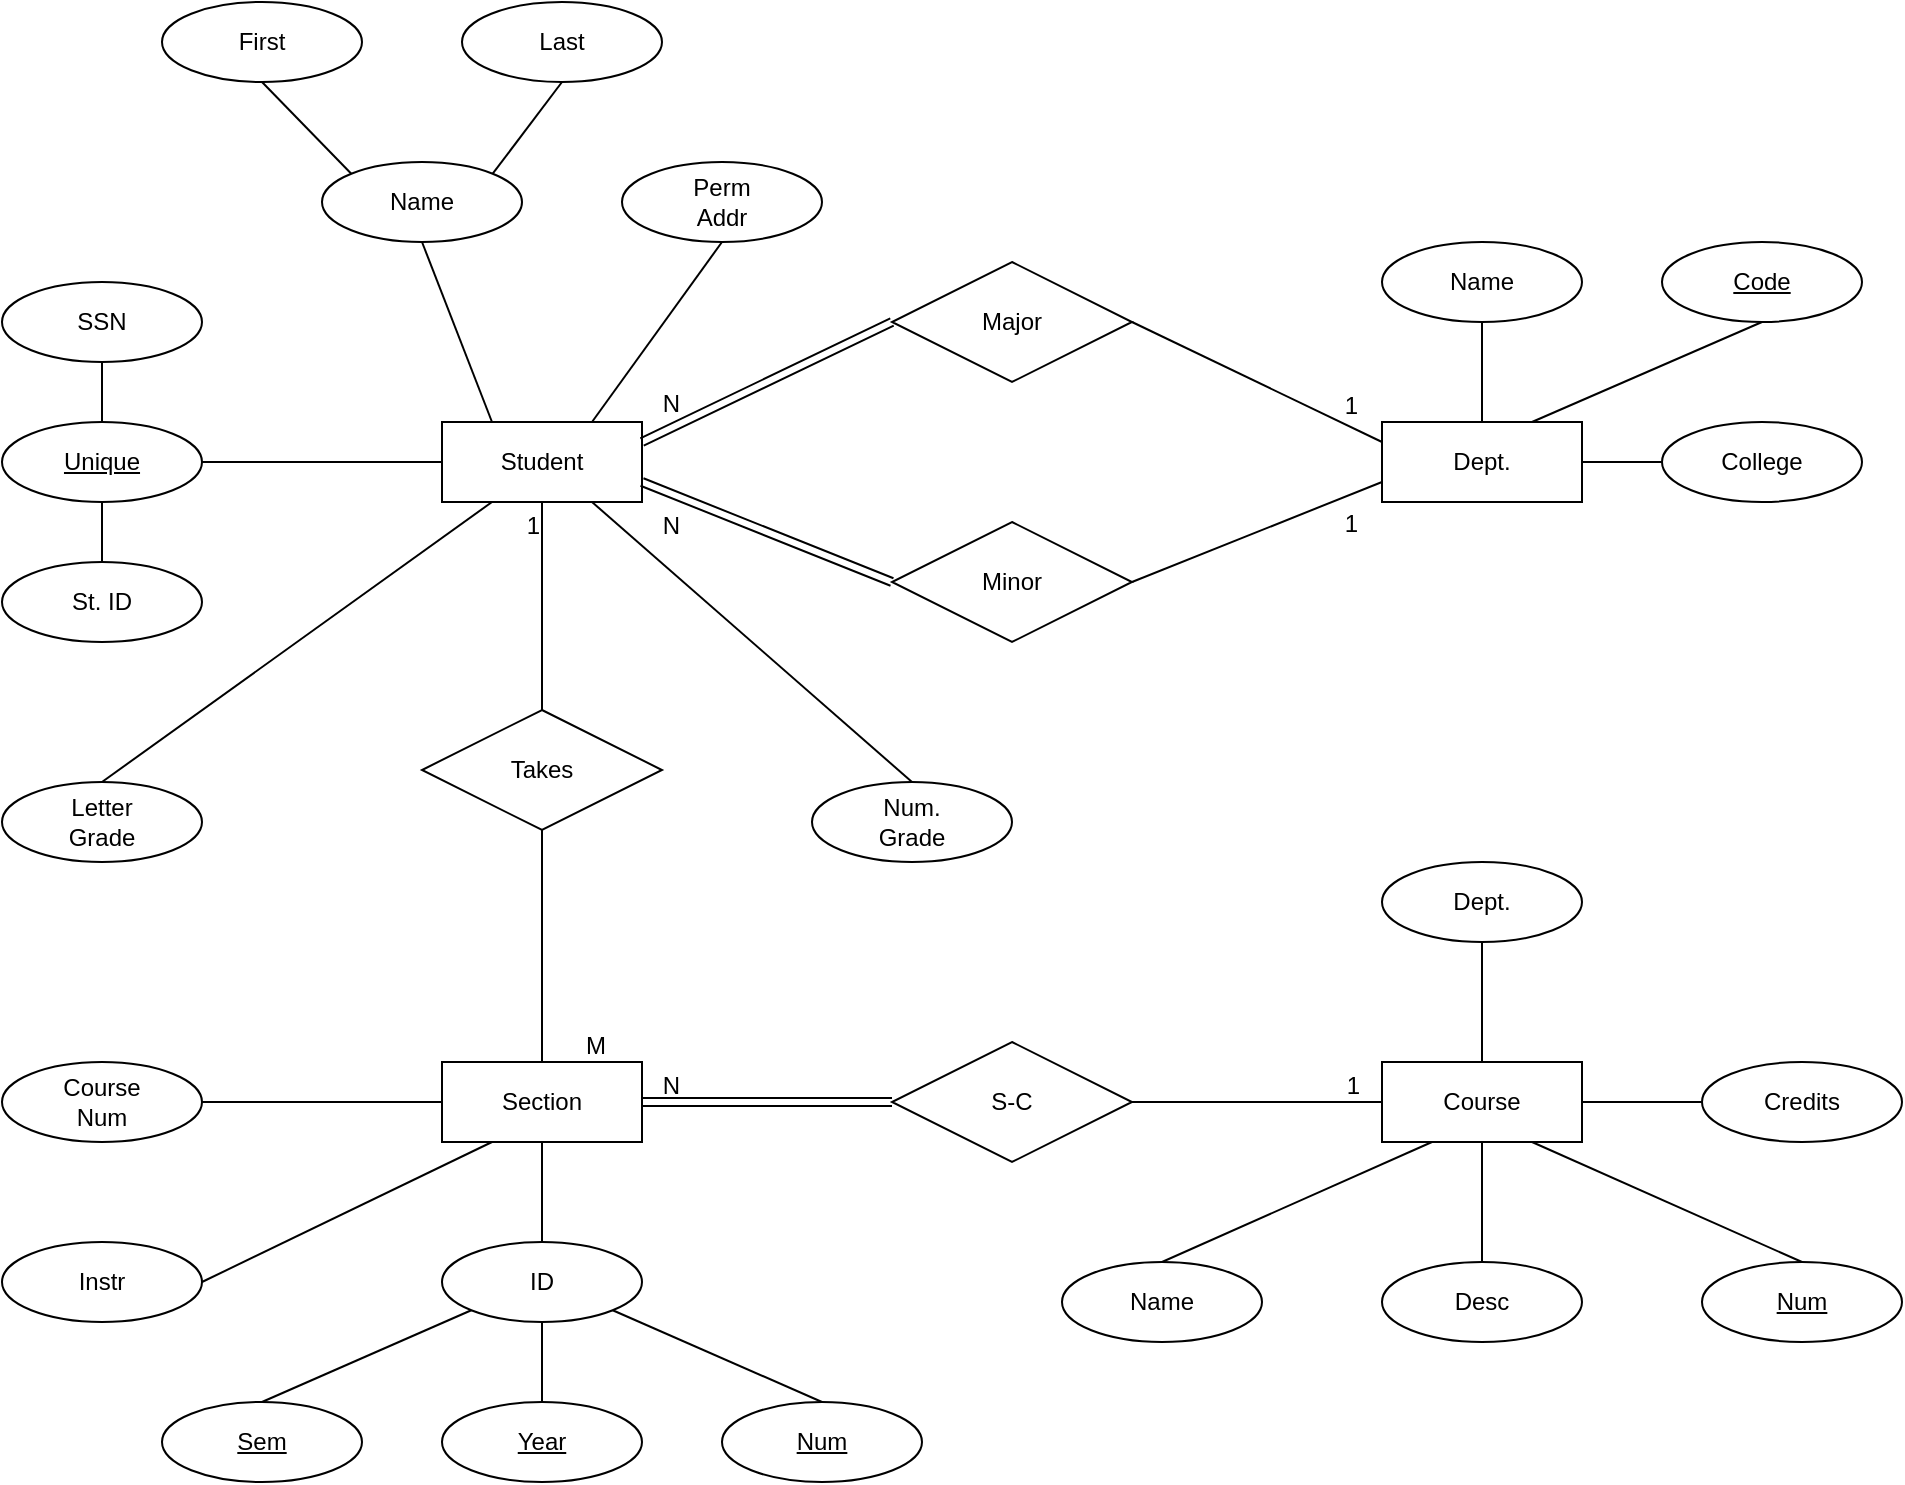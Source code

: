 <mxfile version="26.0.9">
  <diagram name="第 1 页" id="Ck3an-tRXkxyLC-gGkSE">
    <mxGraphModel dx="1434" dy="854" grid="1" gridSize="10" guides="1" tooltips="1" connect="1" arrows="1" fold="1" page="1" pageScale="1" pageWidth="1169" pageHeight="827" math="0" shadow="0">
      <root>
        <mxCell id="0" />
        <mxCell id="1" parent="0" />
        <mxCell id="hVLqu5mYyg4lpp5ys5A4-12" value="Major" style="shape=rhombus;perimeter=rhombusPerimeter;whiteSpace=wrap;html=1;align=center;" parent="1" vertex="1">
          <mxGeometry x="525" y="160" width="120" height="60" as="geometry" />
        </mxCell>
        <mxCell id="hVLqu5mYyg4lpp5ys5A4-13" value="Minor" style="shape=rhombus;perimeter=rhombusPerimeter;whiteSpace=wrap;html=1;align=center;" parent="1" vertex="1">
          <mxGeometry x="525" y="290" width="120" height="60" as="geometry" />
        </mxCell>
        <mxCell id="hVLqu5mYyg4lpp5ys5A4-14" value="Dept." style="whiteSpace=wrap;html=1;align=center;" parent="1" vertex="1">
          <mxGeometry x="770" y="240" width="100" height="40" as="geometry" />
        </mxCell>
        <mxCell id="hVLqu5mYyg4lpp5ys5A4-15" value="Name" style="ellipse;whiteSpace=wrap;html=1;align=center;" parent="1" vertex="1">
          <mxGeometry x="770" y="150" width="100" height="40" as="geometry" />
        </mxCell>
        <mxCell id="hVLqu5mYyg4lpp5ys5A4-16" value="&lt;u&gt;Code&lt;/u&gt;" style="ellipse;whiteSpace=wrap;html=1;align=center;" parent="1" vertex="1">
          <mxGeometry x="910" y="150" width="100" height="40" as="geometry" />
        </mxCell>
        <mxCell id="hVLqu5mYyg4lpp5ys5A4-17" value="College" style="ellipse;whiteSpace=wrap;html=1;align=center;" parent="1" vertex="1">
          <mxGeometry x="910" y="240" width="100" height="40" as="geometry" />
        </mxCell>
        <mxCell id="hVLqu5mYyg4lpp5ys5A4-30" value="Student" style="whiteSpace=wrap;html=1;align=center;" parent="1" vertex="1">
          <mxGeometry x="300" y="240" width="100" height="40" as="geometry" />
        </mxCell>
        <mxCell id="hVLqu5mYyg4lpp5ys5A4-31" value="Takes" style="shape=rhombus;perimeter=rhombusPerimeter;whiteSpace=wrap;html=1;align=center;" parent="1" vertex="1">
          <mxGeometry x="290" y="384" width="120" height="60" as="geometry" />
        </mxCell>
        <mxCell id="hVLqu5mYyg4lpp5ys5A4-32" value="Section" style="whiteSpace=wrap;html=1;align=center;" parent="1" vertex="1">
          <mxGeometry x="300" y="560" width="100" height="40" as="geometry" />
        </mxCell>
        <mxCell id="hVLqu5mYyg4lpp5ys5A4-33" value="S-C" style="shape=rhombus;perimeter=rhombusPerimeter;whiteSpace=wrap;html=1;align=center;" parent="1" vertex="1">
          <mxGeometry x="525" y="550" width="120" height="60" as="geometry" />
        </mxCell>
        <mxCell id="hVLqu5mYyg4lpp5ys5A4-34" value="Course" style="whiteSpace=wrap;html=1;align=center;" parent="1" vertex="1">
          <mxGeometry x="770" y="560" width="100" height="40" as="geometry" />
        </mxCell>
        <mxCell id="hVLqu5mYyg4lpp5ys5A4-38" value="" style="endArrow=none;html=1;rounded=0;exitX=1;exitY=0.5;exitDx=0;exitDy=0;entryX=0;entryY=0.5;entryDx=0;entryDy=0;" parent="1" source="hVLqu5mYyg4lpp5ys5A4-14" target="hVLqu5mYyg4lpp5ys5A4-17" edge="1">
          <mxGeometry relative="1" as="geometry">
            <mxPoint x="880" y="360" as="sourcePoint" />
            <mxPoint x="1040" y="360" as="targetPoint" />
          </mxGeometry>
        </mxCell>
        <mxCell id="hVLqu5mYyg4lpp5ys5A4-39" value="" style="endArrow=none;html=1;rounded=0;exitX=0.75;exitY=0;exitDx=0;exitDy=0;entryX=0.5;entryY=1;entryDx=0;entryDy=0;" parent="1" source="hVLqu5mYyg4lpp5ys5A4-14" target="hVLqu5mYyg4lpp5ys5A4-16" edge="1">
          <mxGeometry relative="1" as="geometry">
            <mxPoint x="490" y="440" as="sourcePoint" />
            <mxPoint x="650" y="440" as="targetPoint" />
          </mxGeometry>
        </mxCell>
        <mxCell id="hVLqu5mYyg4lpp5ys5A4-40" value="" style="endArrow=none;html=1;rounded=0;exitX=0.5;exitY=1;exitDx=0;exitDy=0;entryX=0.5;entryY=0;entryDx=0;entryDy=0;" parent="1" source="hVLqu5mYyg4lpp5ys5A4-15" target="hVLqu5mYyg4lpp5ys5A4-14" edge="1">
          <mxGeometry relative="1" as="geometry">
            <mxPoint x="490" y="440" as="sourcePoint" />
            <mxPoint x="650" y="440" as="targetPoint" />
          </mxGeometry>
        </mxCell>
        <mxCell id="hVLqu5mYyg4lpp5ys5A4-41" value="" style="endArrow=none;html=1;rounded=0;exitX=1;exitY=0.5;exitDx=0;exitDy=0;entryX=0;entryY=0.25;entryDx=0;entryDy=0;" parent="1" source="hVLqu5mYyg4lpp5ys5A4-12" target="hVLqu5mYyg4lpp5ys5A4-14" edge="1">
          <mxGeometry relative="1" as="geometry">
            <mxPoint x="490" y="440" as="sourcePoint" />
            <mxPoint x="650" y="440" as="targetPoint" />
          </mxGeometry>
        </mxCell>
        <mxCell id="hVLqu5mYyg4lpp5ys5A4-42" value="1" style="resizable=0;html=1;whiteSpace=wrap;align=right;verticalAlign=bottom;" parent="hVLqu5mYyg4lpp5ys5A4-41" connectable="0" vertex="1">
          <mxGeometry x="1" relative="1" as="geometry">
            <mxPoint x="-10" y="50" as="offset" />
          </mxGeometry>
        </mxCell>
        <mxCell id="hVLqu5mYyg4lpp5ys5A4-43" value="" style="endArrow=none;html=1;rounded=0;exitX=1;exitY=0.5;exitDx=0;exitDy=0;entryX=0;entryY=0.75;entryDx=0;entryDy=0;" parent="1" source="hVLqu5mYyg4lpp5ys5A4-13" target="hVLqu5mYyg4lpp5ys5A4-14" edge="1">
          <mxGeometry relative="1" as="geometry">
            <mxPoint x="490" y="440" as="sourcePoint" />
            <mxPoint x="650" y="440" as="targetPoint" />
          </mxGeometry>
        </mxCell>
        <mxCell id="hVLqu5mYyg4lpp5ys5A4-44" value="1" style="resizable=0;html=1;whiteSpace=wrap;align=right;verticalAlign=bottom;" parent="hVLqu5mYyg4lpp5ys5A4-43" connectable="0" vertex="1">
          <mxGeometry x="1" relative="1" as="geometry">
            <mxPoint x="-10" y="-30" as="offset" />
          </mxGeometry>
        </mxCell>
        <mxCell id="hVLqu5mYyg4lpp5ys5A4-45" value="" style="shape=link;html=1;rounded=0;exitX=0;exitY=0.5;exitDx=0;exitDy=0;entryX=1;entryY=0.25;entryDx=0;entryDy=0;" parent="1" source="hVLqu5mYyg4lpp5ys5A4-12" target="hVLqu5mYyg4lpp5ys5A4-30" edge="1">
          <mxGeometry relative="1" as="geometry">
            <mxPoint x="490" y="440" as="sourcePoint" />
            <mxPoint x="650" y="440" as="targetPoint" />
          </mxGeometry>
        </mxCell>
        <mxCell id="hVLqu5mYyg4lpp5ys5A4-46" value="N" style="resizable=0;html=1;whiteSpace=wrap;align=right;verticalAlign=bottom;" parent="hVLqu5mYyg4lpp5ys5A4-45" connectable="0" vertex="1">
          <mxGeometry x="1" relative="1" as="geometry">
            <mxPoint x="20" y="-10" as="offset" />
          </mxGeometry>
        </mxCell>
        <mxCell id="hVLqu5mYyg4lpp5ys5A4-48" value="" style="shape=link;html=1;rounded=0;entryX=1;entryY=0.75;entryDx=0;entryDy=0;exitX=0;exitY=0.5;exitDx=0;exitDy=0;" parent="1" source="hVLqu5mYyg4lpp5ys5A4-13" target="hVLqu5mYyg4lpp5ys5A4-30" edge="1">
          <mxGeometry relative="1" as="geometry">
            <mxPoint x="520" y="320" as="sourcePoint" />
            <mxPoint x="595" y="430" as="targetPoint" />
          </mxGeometry>
        </mxCell>
        <mxCell id="hVLqu5mYyg4lpp5ys5A4-49" value="N" style="resizable=0;html=1;whiteSpace=wrap;align=right;verticalAlign=bottom;" parent="hVLqu5mYyg4lpp5ys5A4-48" connectable="0" vertex="1">
          <mxGeometry x="1" relative="1" as="geometry">
            <mxPoint x="20" y="30" as="offset" />
          </mxGeometry>
        </mxCell>
        <mxCell id="hVLqu5mYyg4lpp5ys5A4-50" value="" style="endArrow=none;html=1;rounded=0;exitX=0.5;exitY=0;exitDx=0;exitDy=0;entryX=0.5;entryY=1;entryDx=0;entryDy=0;" parent="1" source="hVLqu5mYyg4lpp5ys5A4-31" target="hVLqu5mYyg4lpp5ys5A4-30" edge="1">
          <mxGeometry relative="1" as="geometry">
            <mxPoint x="490" y="440" as="sourcePoint" />
            <mxPoint x="650" y="440" as="targetPoint" />
          </mxGeometry>
        </mxCell>
        <mxCell id="hVLqu5mYyg4lpp5ys5A4-51" value="1" style="resizable=0;html=1;whiteSpace=wrap;align=right;verticalAlign=bottom;" parent="hVLqu5mYyg4lpp5ys5A4-50" connectable="0" vertex="1">
          <mxGeometry x="1" relative="1" as="geometry">
            <mxPoint y="20" as="offset" />
          </mxGeometry>
        </mxCell>
        <mxCell id="hVLqu5mYyg4lpp5ys5A4-55" value="" style="endArrow=none;html=1;rounded=0;exitX=0.5;exitY=0;exitDx=0;exitDy=0;entryX=0.5;entryY=1;entryDx=0;entryDy=0;" parent="1" source="hVLqu5mYyg4lpp5ys5A4-32" target="hVLqu5mYyg4lpp5ys5A4-31" edge="1">
          <mxGeometry relative="1" as="geometry">
            <mxPoint x="490" y="440" as="sourcePoint" />
            <mxPoint x="650" y="440" as="targetPoint" />
          </mxGeometry>
        </mxCell>
        <mxCell id="hVLqu5mYyg4lpp5ys5A4-56" value="M" style="resizable=0;html=1;whiteSpace=wrap;align=left;verticalAlign=bottom;" parent="hVLqu5mYyg4lpp5ys5A4-55" connectable="0" vertex="1">
          <mxGeometry x="-1" relative="1" as="geometry">
            <mxPoint x="20" as="offset" />
          </mxGeometry>
        </mxCell>
        <mxCell id="hVLqu5mYyg4lpp5ys5A4-58" value="" style="shape=link;html=1;rounded=0;exitX=0;exitY=0.5;exitDx=0;exitDy=0;entryX=1;entryY=0.5;entryDx=0;entryDy=0;" parent="1" source="hVLqu5mYyg4lpp5ys5A4-33" target="hVLqu5mYyg4lpp5ys5A4-32" edge="1">
          <mxGeometry relative="1" as="geometry">
            <mxPoint x="490" y="440" as="sourcePoint" />
            <mxPoint x="650" y="440" as="targetPoint" />
          </mxGeometry>
        </mxCell>
        <mxCell id="hVLqu5mYyg4lpp5ys5A4-59" value="N" style="resizable=0;html=1;whiteSpace=wrap;align=right;verticalAlign=bottom;" parent="hVLqu5mYyg4lpp5ys5A4-58" connectable="0" vertex="1">
          <mxGeometry x="1" relative="1" as="geometry">
            <mxPoint x="20" as="offset" />
          </mxGeometry>
        </mxCell>
        <mxCell id="hVLqu5mYyg4lpp5ys5A4-60" value="" style="endArrow=none;html=1;rounded=0;exitX=1;exitY=0.5;exitDx=0;exitDy=0;entryX=0;entryY=0.5;entryDx=0;entryDy=0;" parent="1" source="hVLqu5mYyg4lpp5ys5A4-33" target="hVLqu5mYyg4lpp5ys5A4-34" edge="1">
          <mxGeometry relative="1" as="geometry">
            <mxPoint x="490" y="450" as="sourcePoint" />
            <mxPoint x="650" y="450" as="targetPoint" />
          </mxGeometry>
        </mxCell>
        <mxCell id="hVLqu5mYyg4lpp5ys5A4-61" value="1" style="resizable=0;html=1;whiteSpace=wrap;align=right;verticalAlign=bottom;" parent="hVLqu5mYyg4lpp5ys5A4-60" connectable="0" vertex="1">
          <mxGeometry x="1" relative="1" as="geometry">
            <mxPoint x="-10" as="offset" />
          </mxGeometry>
        </mxCell>
        <mxCell id="hVLqu5mYyg4lpp5ys5A4-62" value="Perm&lt;div&gt;Addr&lt;/div&gt;" style="ellipse;whiteSpace=wrap;html=1;align=center;" parent="1" vertex="1">
          <mxGeometry x="390" y="110" width="100" height="40" as="geometry" />
        </mxCell>
        <mxCell id="hVLqu5mYyg4lpp5ys5A4-63" value="Name" style="ellipse;whiteSpace=wrap;html=1;align=center;" parent="1" vertex="1">
          <mxGeometry x="240" y="110" width="100" height="40" as="geometry" />
        </mxCell>
        <mxCell id="hVLqu5mYyg4lpp5ys5A4-64" value="First" style="ellipse;whiteSpace=wrap;html=1;align=center;" parent="1" vertex="1">
          <mxGeometry x="160" y="30" width="100" height="40" as="geometry" />
        </mxCell>
        <mxCell id="hVLqu5mYyg4lpp5ys5A4-65" value="Last" style="ellipse;whiteSpace=wrap;html=1;align=center;" parent="1" vertex="1">
          <mxGeometry x="310" y="30" width="100" height="40" as="geometry" />
        </mxCell>
        <mxCell id="hVLqu5mYyg4lpp5ys5A4-66" value="&lt;u&gt;Unique&lt;/u&gt;" style="ellipse;whiteSpace=wrap;html=1;align=center;" parent="1" vertex="1">
          <mxGeometry x="80" y="240" width="100" height="40" as="geometry" />
        </mxCell>
        <mxCell id="hVLqu5mYyg4lpp5ys5A4-67" value="SSN" style="ellipse;whiteSpace=wrap;html=1;align=center;" parent="1" vertex="1">
          <mxGeometry x="80" y="170" width="100" height="40" as="geometry" />
        </mxCell>
        <mxCell id="hVLqu5mYyg4lpp5ys5A4-68" value="St. ID" style="ellipse;whiteSpace=wrap;html=1;align=center;" parent="1" vertex="1">
          <mxGeometry x="80" y="310" width="100" height="40" as="geometry" />
        </mxCell>
        <mxCell id="hVLqu5mYyg4lpp5ys5A4-69" value="Letter&lt;br&gt;Grade" style="ellipse;whiteSpace=wrap;html=1;align=center;" parent="1" vertex="1">
          <mxGeometry x="80" y="420" width="100" height="40" as="geometry" />
        </mxCell>
        <mxCell id="hVLqu5mYyg4lpp5ys5A4-70" value="Num.&lt;br&gt;Grade" style="ellipse;whiteSpace=wrap;html=1;align=center;" parent="1" vertex="1">
          <mxGeometry x="485" y="420" width="100" height="40" as="geometry" />
        </mxCell>
        <mxCell id="hVLqu5mYyg4lpp5ys5A4-71" value="" style="endArrow=none;html=1;rounded=0;exitX=0.75;exitY=0;exitDx=0;exitDy=0;entryX=0.5;entryY=1;entryDx=0;entryDy=0;" parent="1" source="hVLqu5mYyg4lpp5ys5A4-30" target="hVLqu5mYyg4lpp5ys5A4-62" edge="1">
          <mxGeometry relative="1" as="geometry">
            <mxPoint x="490" y="270" as="sourcePoint" />
            <mxPoint x="650" y="270" as="targetPoint" />
          </mxGeometry>
        </mxCell>
        <mxCell id="hVLqu5mYyg4lpp5ys5A4-72" value="" style="endArrow=none;html=1;rounded=0;exitX=0.25;exitY=0;exitDx=0;exitDy=0;entryX=0.5;entryY=1;entryDx=0;entryDy=0;" parent="1" source="hVLqu5mYyg4lpp5ys5A4-30" target="hVLqu5mYyg4lpp5ys5A4-63" edge="1">
          <mxGeometry relative="1" as="geometry">
            <mxPoint x="490" y="270" as="sourcePoint" />
            <mxPoint x="650" y="270" as="targetPoint" />
          </mxGeometry>
        </mxCell>
        <mxCell id="hVLqu5mYyg4lpp5ys5A4-73" value="" style="endArrow=none;html=1;rounded=0;exitX=1;exitY=0;exitDx=0;exitDy=0;entryX=0.5;entryY=1;entryDx=0;entryDy=0;" parent="1" source="hVLqu5mYyg4lpp5ys5A4-63" target="hVLqu5mYyg4lpp5ys5A4-65" edge="1">
          <mxGeometry relative="1" as="geometry">
            <mxPoint x="490" y="270" as="sourcePoint" />
            <mxPoint x="650" y="270" as="targetPoint" />
          </mxGeometry>
        </mxCell>
        <mxCell id="hVLqu5mYyg4lpp5ys5A4-74" value="" style="endArrow=none;html=1;rounded=0;exitX=0;exitY=0;exitDx=0;exitDy=0;entryX=0.5;entryY=1;entryDx=0;entryDy=0;" parent="1" source="hVLqu5mYyg4lpp5ys5A4-63" target="hVLqu5mYyg4lpp5ys5A4-64" edge="1">
          <mxGeometry relative="1" as="geometry">
            <mxPoint x="490" y="270" as="sourcePoint" />
            <mxPoint x="650" y="270" as="targetPoint" />
          </mxGeometry>
        </mxCell>
        <mxCell id="hVLqu5mYyg4lpp5ys5A4-75" value="" style="endArrow=none;html=1;rounded=0;exitX=0;exitY=0.5;exitDx=0;exitDy=0;entryX=1;entryY=0.5;entryDx=0;entryDy=0;" parent="1" source="hVLqu5mYyg4lpp5ys5A4-30" target="hVLqu5mYyg4lpp5ys5A4-66" edge="1">
          <mxGeometry relative="1" as="geometry">
            <mxPoint x="490" y="270" as="sourcePoint" />
            <mxPoint x="650" y="270" as="targetPoint" />
          </mxGeometry>
        </mxCell>
        <mxCell id="hVLqu5mYyg4lpp5ys5A4-76" value="" style="endArrow=none;html=1;rounded=0;exitX=0.5;exitY=0;exitDx=0;exitDy=0;entryX=0.5;entryY=1;entryDx=0;entryDy=0;" parent="1" source="hVLqu5mYyg4lpp5ys5A4-66" target="hVLqu5mYyg4lpp5ys5A4-67" edge="1">
          <mxGeometry relative="1" as="geometry">
            <mxPoint x="490" y="270" as="sourcePoint" />
            <mxPoint x="650" y="270" as="targetPoint" />
          </mxGeometry>
        </mxCell>
        <mxCell id="hVLqu5mYyg4lpp5ys5A4-77" value="" style="endArrow=none;html=1;rounded=0;exitX=0.5;exitY=1;exitDx=0;exitDy=0;entryX=0.5;entryY=0;entryDx=0;entryDy=0;" parent="1" source="hVLqu5mYyg4lpp5ys5A4-66" target="hVLqu5mYyg4lpp5ys5A4-68" edge="1">
          <mxGeometry relative="1" as="geometry">
            <mxPoint x="490" y="270" as="sourcePoint" />
            <mxPoint x="650" y="270" as="targetPoint" />
          </mxGeometry>
        </mxCell>
        <mxCell id="hVLqu5mYyg4lpp5ys5A4-78" value="" style="endArrow=none;html=1;rounded=0;exitX=0.25;exitY=1;exitDx=0;exitDy=0;entryX=0.5;entryY=0;entryDx=0;entryDy=0;" parent="1" source="hVLqu5mYyg4lpp5ys5A4-30" target="hVLqu5mYyg4lpp5ys5A4-69" edge="1">
          <mxGeometry relative="1" as="geometry">
            <mxPoint x="490" y="270" as="sourcePoint" />
            <mxPoint x="650" y="270" as="targetPoint" />
          </mxGeometry>
        </mxCell>
        <mxCell id="hVLqu5mYyg4lpp5ys5A4-79" value="" style="endArrow=none;html=1;rounded=0;exitX=0.75;exitY=1;exitDx=0;exitDy=0;entryX=0.5;entryY=0;entryDx=0;entryDy=0;" parent="1" source="hVLqu5mYyg4lpp5ys5A4-30" target="hVLqu5mYyg4lpp5ys5A4-70" edge="1">
          <mxGeometry relative="1" as="geometry">
            <mxPoint x="490" y="270" as="sourcePoint" />
            <mxPoint x="650" y="270" as="targetPoint" />
          </mxGeometry>
        </mxCell>
        <mxCell id="hVLqu5mYyg4lpp5ys5A4-80" value="Course&lt;br&gt;Num" style="ellipse;whiteSpace=wrap;html=1;align=center;" parent="1" vertex="1">
          <mxGeometry x="80" y="560" width="100" height="40" as="geometry" />
        </mxCell>
        <mxCell id="hVLqu5mYyg4lpp5ys5A4-81" value="Instr" style="ellipse;whiteSpace=wrap;html=1;align=center;" parent="1" vertex="1">
          <mxGeometry x="80" y="650" width="100" height="40" as="geometry" />
        </mxCell>
        <mxCell id="hVLqu5mYyg4lpp5ys5A4-82" value="ID" style="ellipse;whiteSpace=wrap;html=1;align=center;" parent="1" vertex="1">
          <mxGeometry x="300" y="650" width="100" height="40" as="geometry" />
        </mxCell>
        <mxCell id="hVLqu5mYyg4lpp5ys5A4-83" value="&lt;u&gt;Year&lt;/u&gt;" style="ellipse;whiteSpace=wrap;html=1;align=center;" parent="1" vertex="1">
          <mxGeometry x="300" y="730" width="100" height="40" as="geometry" />
        </mxCell>
        <mxCell id="hVLqu5mYyg4lpp5ys5A4-84" value="&lt;u&gt;Sem&lt;/u&gt;" style="ellipse;whiteSpace=wrap;html=1;align=center;" parent="1" vertex="1">
          <mxGeometry x="160" y="730" width="100" height="40" as="geometry" />
        </mxCell>
        <mxCell id="hVLqu5mYyg4lpp5ys5A4-85" value="&lt;u&gt;Num&lt;/u&gt;" style="ellipse;whiteSpace=wrap;html=1;align=center;" parent="1" vertex="1">
          <mxGeometry x="440" y="730" width="100" height="40" as="geometry" />
        </mxCell>
        <mxCell id="hVLqu5mYyg4lpp5ys5A4-86" value="" style="endArrow=none;html=1;rounded=0;exitX=1;exitY=0.5;exitDx=0;exitDy=0;entryX=0;entryY=0.5;entryDx=0;entryDy=0;" parent="1" source="hVLqu5mYyg4lpp5ys5A4-80" target="hVLqu5mYyg4lpp5ys5A4-32" edge="1">
          <mxGeometry relative="1" as="geometry">
            <mxPoint x="490" y="530" as="sourcePoint" />
            <mxPoint x="650" y="530" as="targetPoint" />
          </mxGeometry>
        </mxCell>
        <mxCell id="hVLqu5mYyg4lpp5ys5A4-87" value="" style="endArrow=none;html=1;rounded=0;exitX=1;exitY=0.5;exitDx=0;exitDy=0;entryX=0.25;entryY=1;entryDx=0;entryDy=0;" parent="1" source="hVLqu5mYyg4lpp5ys5A4-81" target="hVLqu5mYyg4lpp5ys5A4-32" edge="1">
          <mxGeometry relative="1" as="geometry">
            <mxPoint x="490" y="530" as="sourcePoint" />
            <mxPoint x="650" y="530" as="targetPoint" />
          </mxGeometry>
        </mxCell>
        <mxCell id="hVLqu5mYyg4lpp5ys5A4-88" value="" style="endArrow=none;html=1;rounded=0;exitX=0.5;exitY=0;exitDx=0;exitDy=0;entryX=0.5;entryY=1;entryDx=0;entryDy=0;" parent="1" source="hVLqu5mYyg4lpp5ys5A4-82" target="hVLqu5mYyg4lpp5ys5A4-32" edge="1">
          <mxGeometry relative="1" as="geometry">
            <mxPoint x="490" y="530" as="sourcePoint" />
            <mxPoint x="650" y="530" as="targetPoint" />
          </mxGeometry>
        </mxCell>
        <mxCell id="hVLqu5mYyg4lpp5ys5A4-89" value="" style="endArrow=none;html=1;rounded=0;exitX=0.5;exitY=0;exitDx=0;exitDy=0;entryX=0;entryY=1;entryDx=0;entryDy=0;" parent="1" source="hVLqu5mYyg4lpp5ys5A4-84" target="hVLqu5mYyg4lpp5ys5A4-82" edge="1">
          <mxGeometry relative="1" as="geometry">
            <mxPoint x="490" y="530" as="sourcePoint" />
            <mxPoint x="650" y="530" as="targetPoint" />
          </mxGeometry>
        </mxCell>
        <mxCell id="hVLqu5mYyg4lpp5ys5A4-90" value="" style="endArrow=none;html=1;rounded=0;exitX=0.5;exitY=0;exitDx=0;exitDy=0;entryX=0.5;entryY=1;entryDx=0;entryDy=0;" parent="1" source="hVLqu5mYyg4lpp5ys5A4-83" target="hVLqu5mYyg4lpp5ys5A4-82" edge="1">
          <mxGeometry relative="1" as="geometry">
            <mxPoint x="490" y="530" as="sourcePoint" />
            <mxPoint x="650" y="530" as="targetPoint" />
          </mxGeometry>
        </mxCell>
        <mxCell id="hVLqu5mYyg4lpp5ys5A4-91" value="" style="endArrow=none;html=1;rounded=0;exitX=0.5;exitY=0;exitDx=0;exitDy=0;entryX=1;entryY=1;entryDx=0;entryDy=0;" parent="1" source="hVLqu5mYyg4lpp5ys5A4-85" target="hVLqu5mYyg4lpp5ys5A4-82" edge="1">
          <mxGeometry relative="1" as="geometry">
            <mxPoint x="490" y="530" as="sourcePoint" />
            <mxPoint x="650" y="530" as="targetPoint" />
          </mxGeometry>
        </mxCell>
        <mxCell id="hVLqu5mYyg4lpp5ys5A4-92" value="Dept." style="ellipse;whiteSpace=wrap;html=1;align=center;" parent="1" vertex="1">
          <mxGeometry x="770" y="460" width="100" height="40" as="geometry" />
        </mxCell>
        <mxCell id="hVLqu5mYyg4lpp5ys5A4-93" value="Credits" style="ellipse;whiteSpace=wrap;html=1;align=center;" parent="1" vertex="1">
          <mxGeometry x="930" y="560" width="100" height="40" as="geometry" />
        </mxCell>
        <mxCell id="hVLqu5mYyg4lpp5ys5A4-94" value="Desc" style="ellipse;whiteSpace=wrap;html=1;align=center;" parent="1" vertex="1">
          <mxGeometry x="770" y="660" width="100" height="40" as="geometry" />
        </mxCell>
        <mxCell id="hVLqu5mYyg4lpp5ys5A4-95" value="Name" style="ellipse;whiteSpace=wrap;html=1;align=center;" parent="1" vertex="1">
          <mxGeometry x="610" y="660" width="100" height="40" as="geometry" />
        </mxCell>
        <mxCell id="hVLqu5mYyg4lpp5ys5A4-96" value="&lt;u&gt;Num&lt;/u&gt;" style="ellipse;whiteSpace=wrap;html=1;align=center;" parent="1" vertex="1">
          <mxGeometry x="930" y="660" width="100" height="40" as="geometry" />
        </mxCell>
        <mxCell id="hVLqu5mYyg4lpp5ys5A4-97" value="" style="endArrow=none;html=1;rounded=0;entryX=0.5;entryY=0;entryDx=0;entryDy=0;exitX=0.25;exitY=1;exitDx=0;exitDy=0;" parent="1" source="hVLqu5mYyg4lpp5ys5A4-34" target="hVLqu5mYyg4lpp5ys5A4-95" edge="1">
          <mxGeometry relative="1" as="geometry">
            <mxPoint x="490" y="560" as="sourcePoint" />
            <mxPoint x="650" y="560" as="targetPoint" />
          </mxGeometry>
        </mxCell>
        <mxCell id="hVLqu5mYyg4lpp5ys5A4-98" value="" style="endArrow=none;html=1;rounded=0;exitX=0.5;exitY=0;exitDx=0;exitDy=0;entryX=0.75;entryY=1;entryDx=0;entryDy=0;" parent="1" source="hVLqu5mYyg4lpp5ys5A4-96" target="hVLqu5mYyg4lpp5ys5A4-34" edge="1">
          <mxGeometry relative="1" as="geometry">
            <mxPoint x="490" y="560" as="sourcePoint" />
            <mxPoint x="650" y="560" as="targetPoint" />
          </mxGeometry>
        </mxCell>
        <mxCell id="hVLqu5mYyg4lpp5ys5A4-99" value="" style="endArrow=none;html=1;rounded=0;exitX=0.5;exitY=0;exitDx=0;exitDy=0;entryX=0.5;entryY=1;entryDx=0;entryDy=0;" parent="1" source="hVLqu5mYyg4lpp5ys5A4-94" target="hVLqu5mYyg4lpp5ys5A4-34" edge="1">
          <mxGeometry relative="1" as="geometry">
            <mxPoint x="490" y="560" as="sourcePoint" />
            <mxPoint x="650" y="560" as="targetPoint" />
          </mxGeometry>
        </mxCell>
        <mxCell id="hVLqu5mYyg4lpp5ys5A4-100" value="" style="endArrow=none;html=1;rounded=0;exitX=0;exitY=0.5;exitDx=0;exitDy=0;entryX=1;entryY=0.5;entryDx=0;entryDy=0;" parent="1" source="hVLqu5mYyg4lpp5ys5A4-93" target="hVLqu5mYyg4lpp5ys5A4-34" edge="1">
          <mxGeometry relative="1" as="geometry">
            <mxPoint x="490" y="560" as="sourcePoint" />
            <mxPoint x="650" y="560" as="targetPoint" />
          </mxGeometry>
        </mxCell>
        <mxCell id="hVLqu5mYyg4lpp5ys5A4-101" value="" style="endArrow=none;html=1;rounded=0;entryX=0.5;entryY=0;entryDx=0;entryDy=0;exitX=0.5;exitY=1;exitDx=0;exitDy=0;" parent="1" source="hVLqu5mYyg4lpp5ys5A4-92" target="hVLqu5mYyg4lpp5ys5A4-34" edge="1">
          <mxGeometry relative="1" as="geometry">
            <mxPoint x="490" y="560" as="sourcePoint" />
            <mxPoint x="650" y="560" as="targetPoint" />
          </mxGeometry>
        </mxCell>
      </root>
    </mxGraphModel>
  </diagram>
</mxfile>
